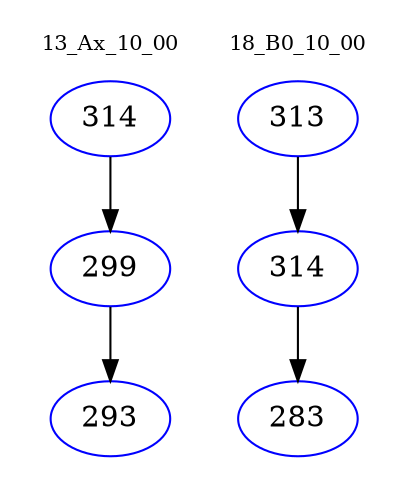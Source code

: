 digraph{
subgraph cluster_0 {
color = white
label = "13_Ax_10_00";
fontsize=10;
T0_314 [label="314", color="blue"]
T0_314 -> T0_299 [color="black"]
T0_299 [label="299", color="blue"]
T0_299 -> T0_293 [color="black"]
T0_293 [label="293", color="blue"]
}
subgraph cluster_1 {
color = white
label = "18_B0_10_00";
fontsize=10;
T1_313 [label="313", color="blue"]
T1_313 -> T1_314 [color="black"]
T1_314 [label="314", color="blue"]
T1_314 -> T1_283 [color="black"]
T1_283 [label="283", color="blue"]
}
}
